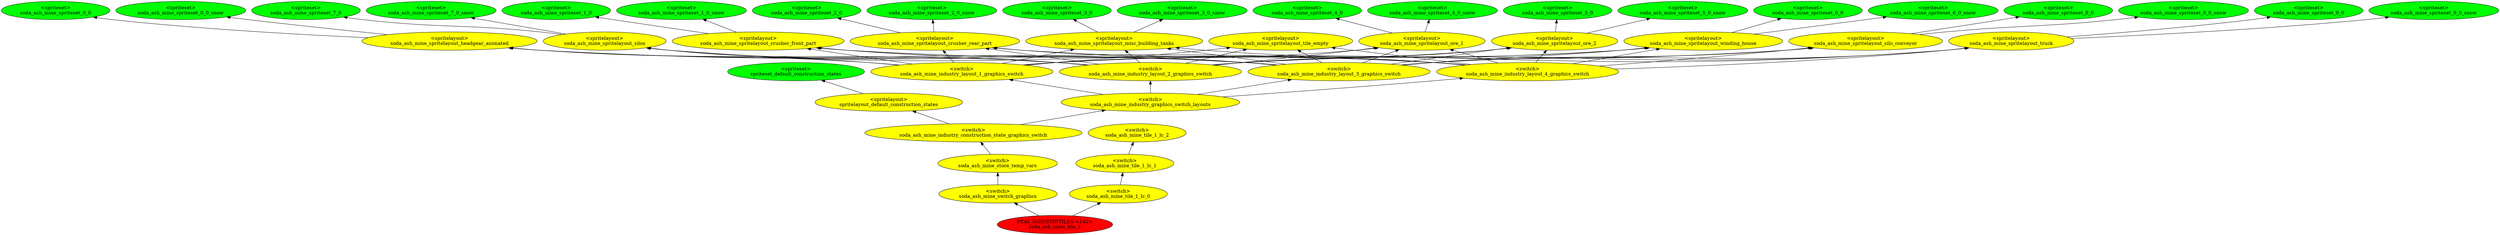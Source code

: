 digraph {
rankdir="BT"
spriteset_default_construction_states [fillcolor=green style="filled" label="<spriteset>\nspriteset_default_construction_states"]
spritelayout_default_construction_states [fillcolor=yellow style="filled" label="<spritelayout>\nspritelayout_default_construction_states"]
soda_ash_mine_spriteset_0_0 [fillcolor=green style="filled" label="<spriteset>\nsoda_ash_mine_spriteset_0_0"]
soda_ash_mine_spriteset_0_0_snow [fillcolor=green style="filled" label="<spriteset>\nsoda_ash_mine_spriteset_0_0_snow"]
soda_ash_mine_spriteset_1_0 [fillcolor=green style="filled" label="<spriteset>\nsoda_ash_mine_spriteset_1_0"]
soda_ash_mine_spriteset_1_0_snow [fillcolor=green style="filled" label="<spriteset>\nsoda_ash_mine_spriteset_1_0_snow"]
soda_ash_mine_spriteset_2_0 [fillcolor=green style="filled" label="<spriteset>\nsoda_ash_mine_spriteset_2_0"]
soda_ash_mine_spriteset_2_0_snow [fillcolor=green style="filled" label="<spriteset>\nsoda_ash_mine_spriteset_2_0_snow"]
soda_ash_mine_spriteset_3_0 [fillcolor=green style="filled" label="<spriteset>\nsoda_ash_mine_spriteset_3_0"]
soda_ash_mine_spriteset_3_0_snow [fillcolor=green style="filled" label="<spriteset>\nsoda_ash_mine_spriteset_3_0_snow"]
soda_ash_mine_spriteset_4_0 [fillcolor=green style="filled" label="<spriteset>\nsoda_ash_mine_spriteset_4_0"]
soda_ash_mine_spriteset_4_0_snow [fillcolor=green style="filled" label="<spriteset>\nsoda_ash_mine_spriteset_4_0_snow"]
soda_ash_mine_spriteset_5_0 [fillcolor=green style="filled" label="<spriteset>\nsoda_ash_mine_spriteset_5_0"]
soda_ash_mine_spriteset_5_0_snow [fillcolor=green style="filled" label="<spriteset>\nsoda_ash_mine_spriteset_5_0_snow"]
soda_ash_mine_spriteset_6_0 [fillcolor=green style="filled" label="<spriteset>\nsoda_ash_mine_spriteset_6_0"]
soda_ash_mine_spriteset_6_0_snow [fillcolor=green style="filled" label="<spriteset>\nsoda_ash_mine_spriteset_6_0_snow"]
soda_ash_mine_spriteset_7_0 [fillcolor=green style="filled" label="<spriteset>\nsoda_ash_mine_spriteset_7_0"]
soda_ash_mine_spriteset_7_0_snow [fillcolor=green style="filled" label="<spriteset>\nsoda_ash_mine_spriteset_7_0_snow"]
soda_ash_mine_spriteset_8_0 [fillcolor=green style="filled" label="<spriteset>\nsoda_ash_mine_spriteset_8_0"]
soda_ash_mine_spriteset_8_0_snow [fillcolor=green style="filled" label="<spriteset>\nsoda_ash_mine_spriteset_8_0_snow"]
soda_ash_mine_spriteset_9_0 [fillcolor=green style="filled" label="<spriteset>\nsoda_ash_mine_spriteset_9_0"]
soda_ash_mine_spriteset_9_0_snow [fillcolor=green style="filled" label="<spriteset>\nsoda_ash_mine_spriteset_9_0_snow"]
soda_ash_mine_spritelayout_tile_empty [fillcolor=yellow style="filled" label="<spritelayout>\nsoda_ash_mine_spritelayout_tile_empty"]
soda_ash_mine_spritelayout_headgear_animated [fillcolor=yellow style="filled" label="<spritelayout>\nsoda_ash_mine_spritelayout_headgear_animated"]
soda_ash_mine_spritelayout_silos [fillcolor=yellow style="filled" label="<spritelayout>\nsoda_ash_mine_spritelayout_silos"]
soda_ash_mine_spritelayout_crusher_front_part [fillcolor=yellow style="filled" label="<spritelayout>\nsoda_ash_mine_spritelayout_crusher_front_part"]
soda_ash_mine_spritelayout_crusher_rear_part [fillcolor=yellow style="filled" label="<spritelayout>\nsoda_ash_mine_spritelayout_crusher_rear_part"]
soda_ash_mine_spritelayout_misc_building_tanks [fillcolor=yellow style="filled" label="<spritelayout>\nsoda_ash_mine_spritelayout_misc_building_tanks"]
soda_ash_mine_spritelayout_ore_1 [fillcolor=yellow style="filled" label="<spritelayout>\nsoda_ash_mine_spritelayout_ore_1"]
soda_ash_mine_spritelayout_ore_2 [fillcolor=yellow style="filled" label="<spritelayout>\nsoda_ash_mine_spritelayout_ore_2"]
soda_ash_mine_spritelayout_winding_house [fillcolor=yellow style="filled" label="<spritelayout>\nsoda_ash_mine_spritelayout_winding_house"]
soda_ash_mine_spritelayout_silo_conveyor [fillcolor=yellow style="filled" label="<spritelayout>\nsoda_ash_mine_spritelayout_silo_conveyor"]
soda_ash_mine_spritelayout_truck [fillcolor=yellow style="filled" label="<spritelayout>\nsoda_ash_mine_spritelayout_truck"]
soda_ash_mine_industry_layout_1_graphics_switch [fillcolor=yellow style="filled" label="<switch>\nsoda_ash_mine_industry_layout_1_graphics_switch"]
soda_ash_mine_industry_layout_2_graphics_switch [fillcolor=yellow style="filled" label="<switch>\nsoda_ash_mine_industry_layout_2_graphics_switch"]
soda_ash_mine_industry_layout_3_graphics_switch [fillcolor=yellow style="filled" label="<switch>\nsoda_ash_mine_industry_layout_3_graphics_switch"]
soda_ash_mine_industry_layout_4_graphics_switch [fillcolor=yellow style="filled" label="<switch>\nsoda_ash_mine_industry_layout_4_graphics_switch"]
soda_ash_mine_industry_graphics_switch_layouts [fillcolor=yellow style="filled" label="<switch>\nsoda_ash_mine_industry_graphics_switch_layouts"]
soda_ash_mine_industry_construction_state_graphics_switch [fillcolor=yellow style="filled" label="<switch>\nsoda_ash_mine_industry_construction_state_graphics_switch"]
soda_ash_mine_store_temp_vars [fillcolor=yellow style="filled" label="<switch>\nsoda_ash_mine_store_temp_vars"]
soda_ash_mine_switch_graphics [fillcolor=yellow style="filled" label="<switch>\nsoda_ash_mine_switch_graphics"]
soda_ash_mine_tile_1_lc_2 [fillcolor=yellow style="filled" label="<switch>\nsoda_ash_mine_tile_1_lc_2"]
soda_ash_mine_tile_1_lc_1 [fillcolor=yellow style="filled" label="<switch>\nsoda_ash_mine_tile_1_lc_1"]
soda_ash_mine_tile_1_lc_0 [fillcolor=yellow style="filled" label="<switch>\nsoda_ash_mine_tile_1_lc_0"]
soda_ash_mine_tile_1 [fillcolor=red style="filled" label="FEAT_INDUSTRYTILES <142>\nsoda_ash_mine_tile_1"]
soda_ash_mine_industry_layout_1_graphics_switch->soda_ash_mine_spritelayout_silo_conveyor
soda_ash_mine_industry_layout_1_graphics_switch->soda_ash_mine_spritelayout_crusher_rear_part
soda_ash_mine_industry_layout_4_graphics_switch->soda_ash_mine_spritelayout_ore_2
soda_ash_mine_industry_layout_2_graphics_switch->soda_ash_mine_spritelayout_silo_conveyor
soda_ash_mine_spritelayout_headgear_animated->soda_ash_mine_spriteset_0_0
soda_ash_mine_industry_graphics_switch_layouts->soda_ash_mine_industry_layout_1_graphics_switch
soda_ash_mine_spritelayout_crusher_front_part->soda_ash_mine_spriteset_1_0_snow
soda_ash_mine_industry_layout_4_graphics_switch->soda_ash_mine_spritelayout_silos
soda_ash_mine_industry_layout_4_graphics_switch->soda_ash_mine_spritelayout_misc_building_tanks
soda_ash_mine_industry_layout_2_graphics_switch->soda_ash_mine_spritelayout_headgear_animated
soda_ash_mine_spritelayout_ore_2->soda_ash_mine_spriteset_5_0
soda_ash_mine_spritelayout_silos->soda_ash_mine_spriteset_7_0
soda_ash_mine_industry_construction_state_graphics_switch->spritelayout_default_construction_states
soda_ash_mine_industry_layout_1_graphics_switch->soda_ash_mine_spritelayout_ore_1
soda_ash_mine_industry_layout_4_graphics_switch->soda_ash_mine_spritelayout_headgear_animated
soda_ash_mine_spritelayout_ore_1->soda_ash_mine_spriteset_4_0_snow
soda_ash_mine_industry_layout_3_graphics_switch->soda_ash_mine_spritelayout_misc_building_tanks
soda_ash_mine_spritelayout_headgear_animated->soda_ash_mine_spriteset_0_0_snow
soda_ash_mine_industry_layout_3_graphics_switch->soda_ash_mine_spritelayout_tile_empty
soda_ash_mine_spritelayout_winding_house->soda_ash_mine_spriteset_6_0_snow
soda_ash_mine_tile_1_lc_1->soda_ash_mine_tile_1_lc_2
soda_ash_mine_spritelayout_truck->soda_ash_mine_spriteset_9_0_snow
soda_ash_mine_tile_1->soda_ash_mine_switch_graphics
soda_ash_mine_industry_layout_4_graphics_switch->soda_ash_mine_spritelayout_winding_house
soda_ash_mine_industry_layout_2_graphics_switch->soda_ash_mine_spritelayout_crusher_front_part
soda_ash_mine_industry_layout_1_graphics_switch->soda_ash_mine_spritelayout_ore_2
soda_ash_mine_industry_layout_4_graphics_switch->soda_ash_mine_spritelayout_tile_empty
soda_ash_mine_industry_layout_2_graphics_switch->soda_ash_mine_spritelayout_truck
soda_ash_mine_industry_layout_2_graphics_switch->soda_ash_mine_spritelayout_misc_building_tanks
soda_ash_mine_spritelayout_silos->soda_ash_mine_spriteset_7_0_snow
soda_ash_mine_industry_layout_3_graphics_switch->soda_ash_mine_spritelayout_silo_conveyor
soda_ash_mine_industry_layout_3_graphics_switch->soda_ash_mine_spritelayout_silos
soda_ash_mine_industry_layout_1_graphics_switch->soda_ash_mine_spritelayout_tile_empty
soda_ash_mine_industry_layout_3_graphics_switch->soda_ash_mine_spritelayout_crusher_rear_part
soda_ash_mine_tile_1_lc_0->soda_ash_mine_tile_1_lc_1
soda_ash_mine_industry_layout_2_graphics_switch->soda_ash_mine_spritelayout_crusher_rear_part
soda_ash_mine_spritelayout_winding_house->soda_ash_mine_spriteset_6_0
soda_ash_mine_spritelayout_misc_building_tanks->soda_ash_mine_spriteset_3_0_snow
soda_ash_mine_industry_layout_4_graphics_switch->soda_ash_mine_spritelayout_crusher_rear_part
soda_ash_mine_industry_construction_state_graphics_switch->soda_ash_mine_industry_graphics_switch_layouts
soda_ash_mine_spritelayout_crusher_rear_part->soda_ash_mine_spriteset_2_0_snow
soda_ash_mine_industry_layout_2_graphics_switch->soda_ash_mine_spritelayout_winding_house
soda_ash_mine_spritelayout_crusher_rear_part->soda_ash_mine_spriteset_2_0
soda_ash_mine_industry_layout_1_graphics_switch->soda_ash_mine_spritelayout_truck
soda_ash_mine_industry_layout_2_graphics_switch->soda_ash_mine_spritelayout_tile_empty
soda_ash_mine_industry_layout_3_graphics_switch->soda_ash_mine_spritelayout_crusher_front_part
soda_ash_mine_industry_graphics_switch_layouts->soda_ash_mine_industry_layout_3_graphics_switch
soda_ash_mine_industry_layout_2_graphics_switch->soda_ash_mine_spritelayout_ore_1
soda_ash_mine_store_temp_vars->soda_ash_mine_industry_construction_state_graphics_switch
soda_ash_mine_spritelayout_silo_conveyor->soda_ash_mine_spriteset_8_0_snow
soda_ash_mine_industry_layout_1_graphics_switch->soda_ash_mine_spritelayout_winding_house
soda_ash_mine_industry_layout_4_graphics_switch->soda_ash_mine_spritelayout_silo_conveyor
soda_ash_mine_industry_layout_3_graphics_switch->soda_ash_mine_spritelayout_ore_1
soda_ash_mine_industry_graphics_switch_layouts->soda_ash_mine_industry_layout_2_graphics_switch
soda_ash_mine_spritelayout_truck->soda_ash_mine_spriteset_9_0
soda_ash_mine_spritelayout_ore_2->soda_ash_mine_spriteset_5_0_snow
soda_ash_mine_spritelayout_silo_conveyor->soda_ash_mine_spriteset_8_0
soda_ash_mine_industry_layout_4_graphics_switch->soda_ash_mine_spritelayout_crusher_front_part
soda_ash_mine_tile_1->soda_ash_mine_tile_1_lc_0
soda_ash_mine_spritelayout_crusher_front_part->soda_ash_mine_spriteset_1_0
spritelayout_default_construction_states->spriteset_default_construction_states
soda_ash_mine_industry_layout_3_graphics_switch->soda_ash_mine_spritelayout_truck
soda_ash_mine_industry_layout_4_graphics_switch->soda_ash_mine_spritelayout_ore_1
soda_ash_mine_industry_layout_3_graphics_switch->soda_ash_mine_spritelayout_ore_2
soda_ash_mine_industry_layout_1_graphics_switch->soda_ash_mine_spritelayout_crusher_front_part
soda_ash_mine_industry_layout_3_graphics_switch->soda_ash_mine_spritelayout_winding_house
soda_ash_mine_spritelayout_misc_building_tanks->soda_ash_mine_spriteset_3_0
soda_ash_mine_industry_layout_1_graphics_switch->soda_ash_mine_spritelayout_headgear_animated
soda_ash_mine_industry_graphics_switch_layouts->soda_ash_mine_industry_layout_4_graphics_switch
soda_ash_mine_industry_layout_2_graphics_switch->soda_ash_mine_spritelayout_ore_2
soda_ash_mine_industry_layout_2_graphics_switch->soda_ash_mine_spritelayout_silos
soda_ash_mine_switch_graphics->soda_ash_mine_store_temp_vars
soda_ash_mine_spritelayout_ore_1->soda_ash_mine_spriteset_4_0
soda_ash_mine_industry_layout_1_graphics_switch->soda_ash_mine_spritelayout_silos
soda_ash_mine_industry_layout_3_graphics_switch->soda_ash_mine_spritelayout_headgear_animated
soda_ash_mine_industry_layout_4_graphics_switch->soda_ash_mine_spritelayout_truck
soda_ash_mine_industry_layout_1_graphics_switch->soda_ash_mine_spritelayout_misc_building_tanks
}
